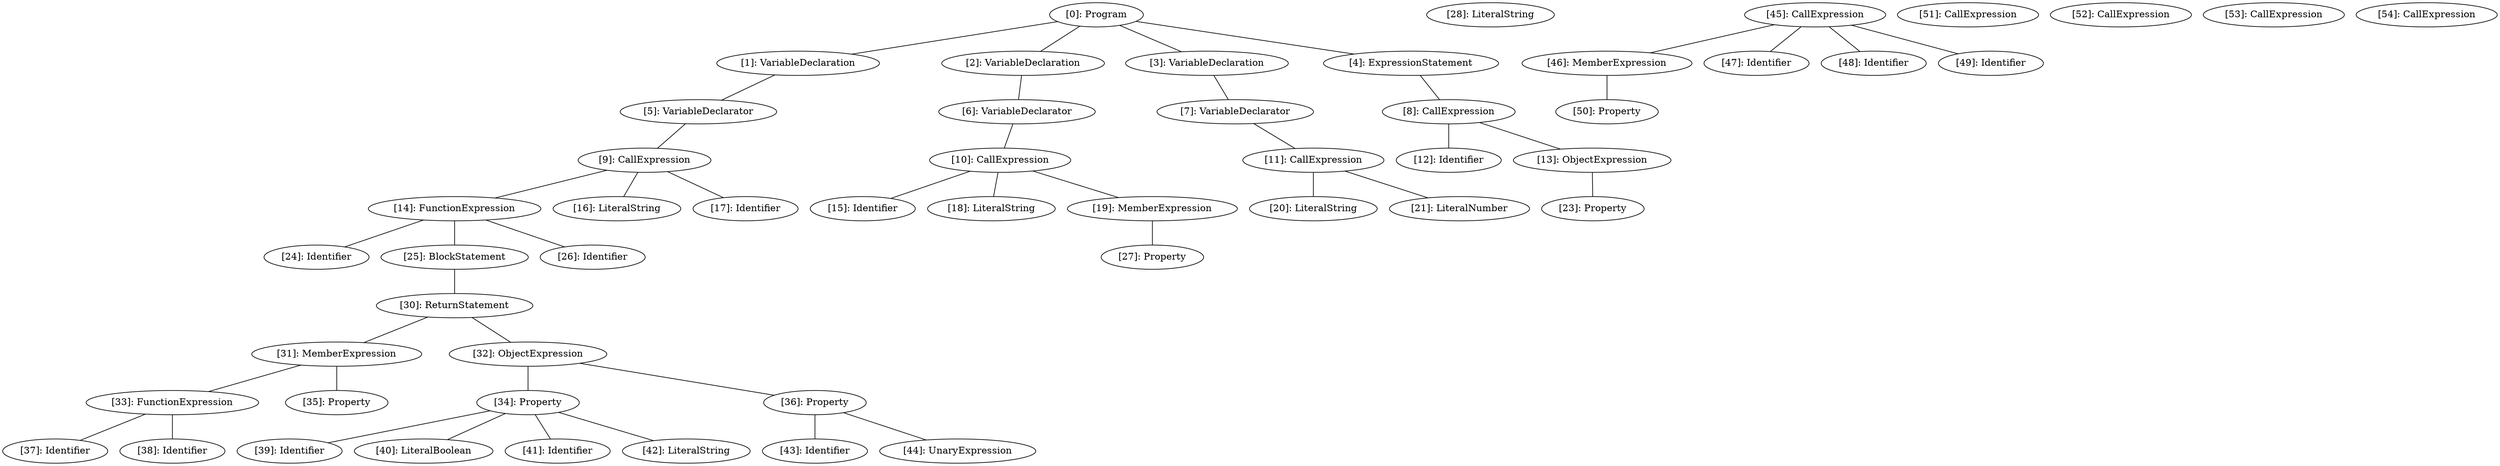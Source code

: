 // Result
graph {
	0 [label="[0]: Program"]
	1 [label="[1]: VariableDeclaration"]
	2 [label="[2]: VariableDeclaration"]
	3 [label="[3]: VariableDeclaration"]
	4 [label="[4]: ExpressionStatement"]
	5 [label="[5]: VariableDeclarator"]
	6 [label="[6]: VariableDeclarator"]
	7 [label="[7]: VariableDeclarator"]
	8 [label="[8]: CallExpression"]
	9 [label="[9]: CallExpression"]
	10 [label="[10]: CallExpression"]
	11 [label="[11]: CallExpression"]
	12 [label="[12]: Identifier"]
	13 [label="[13]: ObjectExpression"]
	14 [label="[14]: FunctionExpression"]
	15 [label="[15]: Identifier"]
	16 [label="[16]: LiteralString"]
	17 [label="[17]: Identifier"]
	18 [label="[18]: LiteralString"]
	19 [label="[19]: MemberExpression"]
	20 [label="[20]: LiteralString"]
	21 [label="[21]: LiteralNumber"]
	23 [label="[23]: Property"]
	24 [label="[24]: Identifier"]
	25 [label="[25]: BlockStatement"]
	26 [label="[26]: Identifier"]
	27 [label="[27]: Property"]
	28 [label="[28]: LiteralString"]
	30 [label="[30]: ReturnStatement"]
	31 [label="[31]: MemberExpression"]
	32 [label="[32]: ObjectExpression"]
	33 [label="[33]: FunctionExpression"]
	34 [label="[34]: Property"]
	35 [label="[35]: Property"]
	36 [label="[36]: Property"]
	37 [label="[37]: Identifier"]
	38 [label="[38]: Identifier"]
	39 [label="[39]: Identifier"]
	40 [label="[40]: LiteralBoolean"]
	41 [label="[41]: Identifier"]
	42 [label="[42]: LiteralString"]
	43 [label="[43]: Identifier"]
	44 [label="[44]: UnaryExpression"]
	45 [label="[45]: CallExpression"]
	46 [label="[46]: MemberExpression"]
	47 [label="[47]: Identifier"]
	48 [label="[48]: Identifier"]
	49 [label="[49]: Identifier"]
	50 [label="[50]: Property"]
	51 [label="[51]: CallExpression"]
	52 [label="[52]: CallExpression"]
	53 [label="[53]: CallExpression"]
	54 [label="[54]: CallExpression"]
	0 -- 1
	0 -- 2
	0 -- 3
	0 -- 4
	1 -- 5
	2 -- 6
	3 -- 7
	4 -- 8
	5 -- 9
	6 -- 10
	7 -- 11
	8 -- 12
	8 -- 13
	9 -- 14
	9 -- 16
	9 -- 17
	10 -- 15
	10 -- 18
	10 -- 19
	11 -- 20
	11 -- 21
	13 -- 23
	14 -- 24
	14 -- 25
	14 -- 26
	19 -- 27
	25 -- 30
	30 -- 31
	30 -- 32
	31 -- 33
	31 -- 35
	32 -- 34
	32 -- 36
	33 -- 37
	33 -- 38
	34 -- 39
	34 -- 40
	34 -- 41
	34 -- 42
	36 -- 43
	36 -- 44
	45 -- 46
	45 -- 47
	45 -- 48
	45 -- 49
	46 -- 50
}

